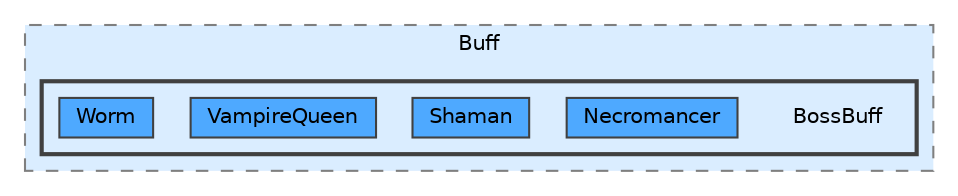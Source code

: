 digraph "Q:/IdleWave/Projet/Assets/Scripts/RogueGenesia/Survival/Buff/BossBuff"
{
 // LATEX_PDF_SIZE
  bgcolor="transparent";
  edge [fontname=Helvetica,fontsize=10,labelfontname=Helvetica,labelfontsize=10];
  node [fontname=Helvetica,fontsize=10,shape=box,height=0.2,width=0.4];
  compound=true
  subgraph clusterdir_fd73079aba80a91e057034f675db5c1f {
    graph [ bgcolor="#daedff", pencolor="grey50", label="Buff", fontname=Helvetica,fontsize=10 style="filled,dashed", URL="dir_fd73079aba80a91e057034f675db5c1f.html",tooltip=""]
  subgraph clusterdir_aa640e35ea870c01b882cd36cf84f810 {
    graph [ bgcolor="#daedff", pencolor="grey25", label="", fontname=Helvetica,fontsize=10 style="filled,bold", URL="dir_aa640e35ea870c01b882cd36cf84f810.html",tooltip=""]
    dir_aa640e35ea870c01b882cd36cf84f810 [shape=plaintext, label="BossBuff"];
  dir_e80dde3c0bd62085a563bc00e6ffdb0e [label="Necromancer", fillcolor="#4ea9ff", color="grey25", style="filled", URL="dir_e80dde3c0bd62085a563bc00e6ffdb0e.html",tooltip=""];
  dir_d2a60e2939dd70d5ed20334544315a4b [label="Shaman", fillcolor="#4ea9ff", color="grey25", style="filled", URL="dir_d2a60e2939dd70d5ed20334544315a4b.html",tooltip=""];
  dir_88ba9cff2d682385891dfdf272acb52e [label="VampireQueen", fillcolor="#4ea9ff", color="grey25", style="filled", URL="dir_88ba9cff2d682385891dfdf272acb52e.html",tooltip=""];
  dir_62f5ac071685ac463d5e9a2cff86d244 [label="Worm", fillcolor="#4ea9ff", color="grey25", style="filled", URL="dir_62f5ac071685ac463d5e9a2cff86d244.html",tooltip=""];
  }
  }
}

